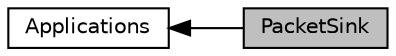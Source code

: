 digraph "PacketSink"
{
  edge [fontname="Helvetica",fontsize="10",labelfontname="Helvetica",labelfontsize="10"];
  node [fontname="Helvetica",fontsize="10",shape=box];
  rankdir=LR;
  Node1 [label="PacketSink",height=0.2,width=0.4,color="black", fillcolor="grey75", style="filled", fontcolor="black",tooltip="This application was written to complement OnOffApplication, but it is more general so a PacketSink n..."];
  Node2 [label="Applications",height=0.2,width=0.4,color="black", fillcolor="white", style="filled",URL="$group__applications.html",tooltip="This section documents the API of the ns-3 applications module."];
  Node2->Node1 [shape=plaintext, dir="back", style="solid"];
}

